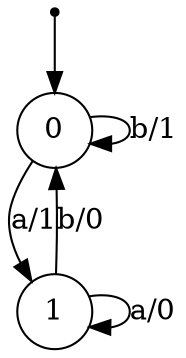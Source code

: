 digraph fsm{
	s_0 [label="0" shape="circle"]
	s_1 [label="1" shape="circle"]
	qi [shape = point]
	qi -> s_0
	
	s_0 -> s_0 [label="b/1"]
	
	s_0 -> s_1 [label="a/1"]
	
	s_1 -> s_1 [label="a/0"]
	
	s_1 -> s_0 [label="b/0"]
}